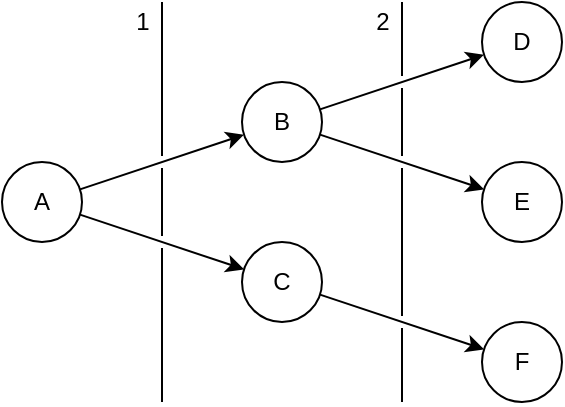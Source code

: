 <mxfile version="17.4.2" type="device"><diagram id="mQO8q1gPLflM2_UiW85t" name="Page-1"><mxGraphModel dx="677" dy="412" grid="1" gridSize="10" guides="1" tooltips="1" connect="1" arrows="1" fold="1" page="1" pageScale="1" pageWidth="1100" pageHeight="850" math="0" shadow="0"><root><mxCell id="0"/><mxCell id="1" parent="0"/><mxCell id="xeBV4vpmGW4b-DyhwAzo-1" value="" style="edgeStyle=none;jumpStyle=none;orthogonalLoop=1;jettySize=auto;html=1;fontFamily=Helvetica;rounded=0;" parent="1" source="xeBV4vpmGW4b-DyhwAzo-3" target="xeBV4vpmGW4b-DyhwAzo-6" edge="1"><mxGeometry relative="1" as="geometry"/></mxCell><mxCell id="xeBV4vpmGW4b-DyhwAzo-2" value="" style="edgeStyle=none;jumpStyle=none;orthogonalLoop=1;jettySize=auto;html=1;fontFamily=Helvetica;rounded=0;" parent="1" source="xeBV4vpmGW4b-DyhwAzo-3" target="xeBV4vpmGW4b-DyhwAzo-11" edge="1"><mxGeometry relative="1" as="geometry"/></mxCell><mxCell id="xeBV4vpmGW4b-DyhwAzo-3" value="A" style="ellipse;whiteSpace=wrap;html=1;fontFamily=Helvetica;rounded=0;" parent="1" vertex="1"><mxGeometry x="80" y="120" width="40" height="40" as="geometry"/></mxCell><mxCell id="xeBV4vpmGW4b-DyhwAzo-4" value="" style="edgeStyle=none;orthogonalLoop=1;jettySize=auto;html=1;fontFamily=Helvetica;rounded=0;" parent="1" source="xeBV4vpmGW4b-DyhwAzo-6" target="xeBV4vpmGW4b-DyhwAzo-7" edge="1"><mxGeometry relative="1" as="geometry"/></mxCell><mxCell id="xeBV4vpmGW4b-DyhwAzo-5" value="" style="edgeStyle=none;orthogonalLoop=1;jettySize=auto;html=1;fontFamily=Helvetica;rounded=0;" parent="1" source="xeBV4vpmGW4b-DyhwAzo-6" target="xeBV4vpmGW4b-DyhwAzo-8" edge="1"><mxGeometry relative="1" as="geometry"/></mxCell><mxCell id="xeBV4vpmGW4b-DyhwAzo-6" value="B" style="ellipse;whiteSpace=wrap;html=1;fontFamily=Helvetica;rounded=0;" parent="1" vertex="1"><mxGeometry x="200" y="80" width="40" height="40" as="geometry"/></mxCell><mxCell id="xeBV4vpmGW4b-DyhwAzo-7" value="E" style="ellipse;whiteSpace=wrap;html=1;shadow=0;fontFamily=Helvetica;rounded=0;" parent="1" vertex="1"><mxGeometry x="320" y="120" width="40" height="40" as="geometry"/></mxCell><mxCell id="xeBV4vpmGW4b-DyhwAzo-8" value="D" style="ellipse;whiteSpace=wrap;html=1;fontFamily=Helvetica;rounded=0;" parent="1" vertex="1"><mxGeometry x="320" y="40" width="40" height="40" as="geometry"/></mxCell><mxCell id="xeBV4vpmGW4b-DyhwAzo-9" value="" style="endArrow=none;html=1;jumpStyle=gap;fontFamily=Helvetica;rounded=0;" parent="1" edge="1"><mxGeometry width="50" height="50" relative="1" as="geometry"><mxPoint x="160" y="240" as="sourcePoint"/><mxPoint x="160" y="40" as="targetPoint"/></mxGeometry></mxCell><mxCell id="xeBV4vpmGW4b-DyhwAzo-10" value="" style="edgeStyle=none;jumpStyle=none;orthogonalLoop=1;jettySize=auto;html=1;fontFamily=Helvetica;rounded=0;" parent="1" source="xeBV4vpmGW4b-DyhwAzo-11" target="xeBV4vpmGW4b-DyhwAzo-12" edge="1"><mxGeometry relative="1" as="geometry"/></mxCell><mxCell id="xeBV4vpmGW4b-DyhwAzo-11" value="C" style="ellipse;whiteSpace=wrap;html=1;fontFamily=Helvetica;rounded=0;" parent="1" vertex="1"><mxGeometry x="200" y="160" width="40" height="40" as="geometry"/></mxCell><mxCell id="xeBV4vpmGW4b-DyhwAzo-12" value="F" style="ellipse;whiteSpace=wrap;html=1;fontFamily=Helvetica;rounded=0;" parent="1" vertex="1"><mxGeometry x="320" y="200" width="40" height="40" as="geometry"/></mxCell><mxCell id="xeBV4vpmGW4b-DyhwAzo-13" value="1" style="text;html=1;align=center;verticalAlign=middle;resizable=0;points=[];autosize=1;fontFamily=Helvetica;rounded=0;" parent="1" vertex="1"><mxGeometry x="140" y="40" width="20" height="20" as="geometry"/></mxCell><mxCell id="xeBV4vpmGW4b-DyhwAzo-14" value="2" style="text;html=1;align=center;verticalAlign=middle;resizable=0;points=[];autosize=1;glass=0;fontFamily=Helvetica;rounded=0;" parent="1" vertex="1"><mxGeometry x="260" y="40" width="20" height="20" as="geometry"/></mxCell><mxCell id="xeBV4vpmGW4b-DyhwAzo-15" value="" style="endArrow=none;html=1;jumpStyle=gap;shadow=0;fontFamily=Helvetica;rounded=0;" parent="1" edge="1"><mxGeometry width="50" height="50" relative="1" as="geometry"><mxPoint x="280" y="240" as="sourcePoint"/><mxPoint x="280" y="40" as="targetPoint"/></mxGeometry></mxCell></root></mxGraphModel></diagram></mxfile>